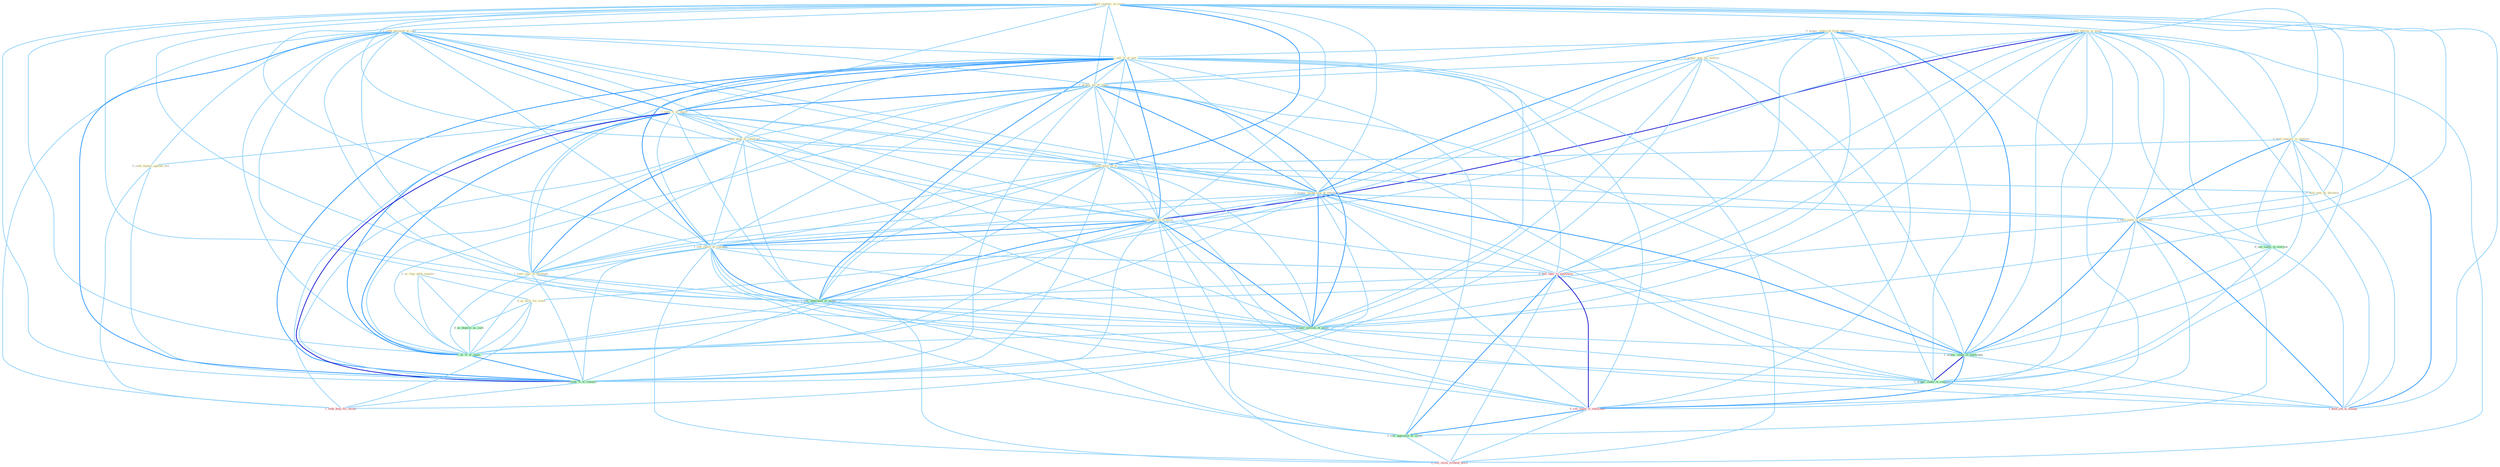 Graph G{ 
    node
    [shape=polygon,style=filled,width=.5,height=.06,color="#BDFCC9",fixedsize=true,fontsize=4,
    fontcolor="#2f4f4f"];
    {node
    [color="#ffffe0", fontcolor="#8b7d6b"] "1_hold_smatter_of_secur " "0_acquir_subscrib_from_entitynam " "1_sell_billion_in_asset " "1_seek_payment_of_cost " "1_sell_%_of_unit " "0_acquir_unit_for_million " "0_hold_summit_in_summer " "1_acquir_all_of_share " "1_seek_%_of_share " "0_seek_injunct_against_bid " "1_seen_peak_of_construct " "1_hold_posit_of_% " "1_acquir_ownership_of_entitynam " "1_sell_billion_of_asset " "0_hold_vote_by_threaten " "0_us_chip_unlik_machin " "1_sell_share_of_compani " "0_us_term_for_train " "1_seen_case_of_incompet " "0_hold_meet_in_entitynam "}
{node [color="#fff0f5", fontcolor="#b22222"] "0_sell_oper_to_entitynam " "0_sell_stake_to_entitynam " "1_hold_job_in_manag " "0_sell_stock_without_hitch " "1_seek_help_for_owner "}
edge [color="#B0E2FF"];

	"1_hold_smatter_of_secur " -- "1_seek_payment_of_cost " [w="1", color="#87cefa" ];
	"1_hold_smatter_of_secur " -- "1_sell_%_of_unit " [w="1", color="#87cefa" ];
	"1_hold_smatter_of_secur " -- "0_hold_summit_in_summer " [w="1", color="#87cefa" ];
	"1_hold_smatter_of_secur " -- "1_acquir_all_of_share " [w="1", color="#87cefa" ];
	"1_hold_smatter_of_secur " -- "1_seek_%_of_share " [w="1", color="#87cefa" ];
	"1_hold_smatter_of_secur " -- "1_seen_peak_of_construct " [w="1", color="#87cefa" ];
	"1_hold_smatter_of_secur " -- "1_hold_posit_of_% " [w="2", color="#1e90ff" , len=0.8];
	"1_hold_smatter_of_secur " -- "1_acquir_ownership_of_entitynam " [w="1", color="#87cefa" ];
	"1_hold_smatter_of_secur " -- "1_sell_billion_of_asset " [w="1", color="#87cefa" ];
	"1_hold_smatter_of_secur " -- "0_hold_vote_by_threaten " [w="1", color="#87cefa" ];
	"1_hold_smatter_of_secur " -- "1_sell_share_of_compani " [w="1", color="#87cefa" ];
	"1_hold_smatter_of_secur " -- "1_seen_case_of_incompet " [w="1", color="#87cefa" ];
	"1_hold_smatter_of_secur " -- "0_hold_meet_in_entitynam " [w="1", color="#87cefa" ];
	"1_hold_smatter_of_secur " -- "1_sell_othernum_of_model " [w="1", color="#87cefa" ];
	"1_hold_smatter_of_secur " -- "1_acquir_million_of_asset " [w="1", color="#87cefa" ];
	"1_hold_smatter_of_secur " -- "1_us_%_of_capac " [w="1", color="#87cefa" ];
	"1_hold_smatter_of_secur " -- "1_hold_job_in_manag " [w="1", color="#87cefa" ];
	"1_hold_smatter_of_secur " -- "1_seek_%_of_concern " [w="1", color="#87cefa" ];
	"0_acquir_subscrib_from_entitynam " -- "0_acquir_unit_for_million " [w="1", color="#87cefa" ];
	"0_acquir_subscrib_from_entitynam " -- "1_acquir_all_of_share " [w="1", color="#87cefa" ];
	"0_acquir_subscrib_from_entitynam " -- "1_acquir_ownership_of_entitynam " [w="2", color="#1e90ff" , len=0.8];
	"0_acquir_subscrib_from_entitynam " -- "0_hold_meet_in_entitynam " [w="1", color="#87cefa" ];
	"0_acquir_subscrib_from_entitynam " -- "0_sell_oper_to_entitynam " [w="1", color="#87cefa" ];
	"0_acquir_subscrib_from_entitynam " -- "1_acquir_million_of_asset " [w="1", color="#87cefa" ];
	"0_acquir_subscrib_from_entitynam " -- "1_acquir_stake_in_entitynam " [w="2", color="#1e90ff" , len=0.8];
	"0_acquir_subscrib_from_entitynam " -- "1_acquir_stake_in_compani " [w="1", color="#87cefa" ];
	"0_acquir_subscrib_from_entitynam " -- "0_sell_stake_to_entitynam " [w="1", color="#87cefa" ];
	"1_sell_billion_in_asset " -- "1_sell_%_of_unit " [w="1", color="#87cefa" ];
	"1_sell_billion_in_asset " -- "0_hold_summit_in_summer " [w="1", color="#87cefa" ];
	"1_sell_billion_in_asset " -- "1_sell_billion_of_asset " [w="3", color="#0000cd" , len=0.6];
	"1_sell_billion_in_asset " -- "1_sell_share_of_compani " [w="1", color="#87cefa" ];
	"1_sell_billion_in_asset " -- "0_hold_meet_in_entitynam " [w="1", color="#87cefa" ];
	"1_sell_billion_in_asset " -- "0_sell_oper_to_entitynam " [w="1", color="#87cefa" ];
	"1_sell_billion_in_asset " -- "1_sell_othernum_of_model " [w="1", color="#87cefa" ];
	"1_sell_billion_in_asset " -- "0_see_vaniti_in_everyon " [w="1", color="#87cefa" ];
	"1_sell_billion_in_asset " -- "1_acquir_million_of_asset " [w="1", color="#87cefa" ];
	"1_sell_billion_in_asset " -- "1_acquir_stake_in_entitynam " [w="1", color="#87cefa" ];
	"1_sell_billion_in_asset " -- "1_acquir_stake_in_compani " [w="1", color="#87cefa" ];
	"1_sell_billion_in_asset " -- "0_sell_stake_to_entitynam " [w="1", color="#87cefa" ];
	"1_sell_billion_in_asset " -- "1_sell_approach_to_client " [w="1", color="#87cefa" ];
	"1_sell_billion_in_asset " -- "1_hold_job_in_manag " [w="1", color="#87cefa" ];
	"1_sell_billion_in_asset " -- "0_sell_stock_without_hitch " [w="1", color="#87cefa" ];
	"1_seek_payment_of_cost " -- "1_sell_%_of_unit " [w="1", color="#87cefa" ];
	"1_seek_payment_of_cost " -- "1_acquir_all_of_share " [w="1", color="#87cefa" ];
	"1_seek_payment_of_cost " -- "1_seek_%_of_share " [w="2", color="#1e90ff" , len=0.8];
	"1_seek_payment_of_cost " -- "0_seek_injunct_against_bid " [w="1", color="#87cefa" ];
	"1_seek_payment_of_cost " -- "1_seen_peak_of_construct " [w="1", color="#87cefa" ];
	"1_seek_payment_of_cost " -- "1_hold_posit_of_% " [w="1", color="#87cefa" ];
	"1_seek_payment_of_cost " -- "1_acquir_ownership_of_entitynam " [w="1", color="#87cefa" ];
	"1_seek_payment_of_cost " -- "1_sell_billion_of_asset " [w="1", color="#87cefa" ];
	"1_seek_payment_of_cost " -- "1_sell_share_of_compani " [w="1", color="#87cefa" ];
	"1_seek_payment_of_cost " -- "1_seen_case_of_incompet " [w="1", color="#87cefa" ];
	"1_seek_payment_of_cost " -- "1_sell_othernum_of_model " [w="1", color="#87cefa" ];
	"1_seek_payment_of_cost " -- "1_acquir_million_of_asset " [w="1", color="#87cefa" ];
	"1_seek_payment_of_cost " -- "1_us_%_of_capac " [w="1", color="#87cefa" ];
	"1_seek_payment_of_cost " -- "1_seek_%_of_concern " [w="2", color="#1e90ff" , len=0.8];
	"1_seek_payment_of_cost " -- "1_seek_help_for_owner " [w="1", color="#87cefa" ];
	"1_sell_%_of_unit " -- "1_acquir_all_of_share " [w="1", color="#87cefa" ];
	"1_sell_%_of_unit " -- "1_seek_%_of_share " [w="2", color="#1e90ff" , len=0.8];
	"1_sell_%_of_unit " -- "1_seen_peak_of_construct " [w="1", color="#87cefa" ];
	"1_sell_%_of_unit " -- "1_hold_posit_of_% " [w="1", color="#87cefa" ];
	"1_sell_%_of_unit " -- "1_acquir_ownership_of_entitynam " [w="1", color="#87cefa" ];
	"1_sell_%_of_unit " -- "1_sell_billion_of_asset " [w="2", color="#1e90ff" , len=0.8];
	"1_sell_%_of_unit " -- "1_sell_share_of_compani " [w="2", color="#1e90ff" , len=0.8];
	"1_sell_%_of_unit " -- "1_seen_case_of_incompet " [w="1", color="#87cefa" ];
	"1_sell_%_of_unit " -- "0_sell_oper_to_entitynam " [w="1", color="#87cefa" ];
	"1_sell_%_of_unit " -- "1_sell_othernum_of_model " [w="2", color="#1e90ff" , len=0.8];
	"1_sell_%_of_unit " -- "1_acquir_million_of_asset " [w="1", color="#87cefa" ];
	"1_sell_%_of_unit " -- "0_sell_stake_to_entitynam " [w="1", color="#87cefa" ];
	"1_sell_%_of_unit " -- "1_us_%_of_capac " [w="2", color="#1e90ff" , len=0.8];
	"1_sell_%_of_unit " -- "1_sell_approach_to_client " [w="1", color="#87cefa" ];
	"1_sell_%_of_unit " -- "0_sell_stock_without_hitch " [w="1", color="#87cefa" ];
	"1_sell_%_of_unit " -- "1_seek_%_of_concern " [w="2", color="#1e90ff" , len=0.8];
	"0_acquir_unit_for_million " -- "1_acquir_all_of_share " [w="1", color="#87cefa" ];
	"0_acquir_unit_for_million " -- "1_acquir_ownership_of_entitynam " [w="1", color="#87cefa" ];
	"0_acquir_unit_for_million " -- "0_us_term_for_train " [w="1", color="#87cefa" ];
	"0_acquir_unit_for_million " -- "1_acquir_million_of_asset " [w="1", color="#87cefa" ];
	"0_acquir_unit_for_million " -- "1_acquir_stake_in_entitynam " [w="1", color="#87cefa" ];
	"0_acquir_unit_for_million " -- "1_acquir_stake_in_compani " [w="1", color="#87cefa" ];
	"0_acquir_unit_for_million " -- "1_seek_help_for_owner " [w="1", color="#87cefa" ];
	"0_hold_summit_in_summer " -- "1_hold_posit_of_% " [w="1", color="#87cefa" ];
	"0_hold_summit_in_summer " -- "0_hold_vote_by_threaten " [w="1", color="#87cefa" ];
	"0_hold_summit_in_summer " -- "0_hold_meet_in_entitynam " [w="2", color="#1e90ff" , len=0.8];
	"0_hold_summit_in_summer " -- "0_see_vaniti_in_everyon " [w="1", color="#87cefa" ];
	"0_hold_summit_in_summer " -- "1_acquir_stake_in_entitynam " [w="1", color="#87cefa" ];
	"0_hold_summit_in_summer " -- "1_acquir_stake_in_compani " [w="1", color="#87cefa" ];
	"0_hold_summit_in_summer " -- "1_hold_job_in_manag " [w="2", color="#1e90ff" , len=0.8];
	"1_acquir_all_of_share " -- "1_seek_%_of_share " [w="2", color="#1e90ff" , len=0.8];
	"1_acquir_all_of_share " -- "1_seen_peak_of_construct " [w="1", color="#87cefa" ];
	"1_acquir_all_of_share " -- "1_hold_posit_of_% " [w="1", color="#87cefa" ];
	"1_acquir_all_of_share " -- "1_acquir_ownership_of_entitynam " [w="2", color="#1e90ff" , len=0.8];
	"1_acquir_all_of_share " -- "1_sell_billion_of_asset " [w="1", color="#87cefa" ];
	"1_acquir_all_of_share " -- "1_sell_share_of_compani " [w="1", color="#87cefa" ];
	"1_acquir_all_of_share " -- "1_seen_case_of_incompet " [w="1", color="#87cefa" ];
	"1_acquir_all_of_share " -- "1_sell_othernum_of_model " [w="1", color="#87cefa" ];
	"1_acquir_all_of_share " -- "1_acquir_million_of_asset " [w="2", color="#1e90ff" , len=0.8];
	"1_acquir_all_of_share " -- "1_acquir_stake_in_entitynam " [w="1", color="#87cefa" ];
	"1_acquir_all_of_share " -- "1_acquir_stake_in_compani " [w="1", color="#87cefa" ];
	"1_acquir_all_of_share " -- "1_us_%_of_capac " [w="1", color="#87cefa" ];
	"1_acquir_all_of_share " -- "1_seek_%_of_concern " [w="1", color="#87cefa" ];
	"1_seek_%_of_share " -- "0_seek_injunct_against_bid " [w="1", color="#87cefa" ];
	"1_seek_%_of_share " -- "1_seen_peak_of_construct " [w="1", color="#87cefa" ];
	"1_seek_%_of_share " -- "1_hold_posit_of_% " [w="1", color="#87cefa" ];
	"1_seek_%_of_share " -- "1_acquir_ownership_of_entitynam " [w="1", color="#87cefa" ];
	"1_seek_%_of_share " -- "1_sell_billion_of_asset " [w="1", color="#87cefa" ];
	"1_seek_%_of_share " -- "1_sell_share_of_compani " [w="1", color="#87cefa" ];
	"1_seek_%_of_share " -- "1_seen_case_of_incompet " [w="1", color="#87cefa" ];
	"1_seek_%_of_share " -- "1_sell_othernum_of_model " [w="1", color="#87cefa" ];
	"1_seek_%_of_share " -- "1_acquir_million_of_asset " [w="1", color="#87cefa" ];
	"1_seek_%_of_share " -- "1_us_%_of_capac " [w="2", color="#1e90ff" , len=0.8];
	"1_seek_%_of_share " -- "1_seek_%_of_concern " [w="3", color="#0000cd" , len=0.6];
	"1_seek_%_of_share " -- "1_seek_help_for_owner " [w="1", color="#87cefa" ];
	"0_seek_injunct_against_bid " -- "1_seek_%_of_concern " [w="1", color="#87cefa" ];
	"0_seek_injunct_against_bid " -- "1_seek_help_for_owner " [w="1", color="#87cefa" ];
	"1_seen_peak_of_construct " -- "1_hold_posit_of_% " [w="1", color="#87cefa" ];
	"1_seen_peak_of_construct " -- "1_acquir_ownership_of_entitynam " [w="1", color="#87cefa" ];
	"1_seen_peak_of_construct " -- "1_sell_billion_of_asset " [w="1", color="#87cefa" ];
	"1_seen_peak_of_construct " -- "1_sell_share_of_compani " [w="1", color="#87cefa" ];
	"1_seen_peak_of_construct " -- "1_seen_case_of_incompet " [w="2", color="#1e90ff" , len=0.8];
	"1_seen_peak_of_construct " -- "1_sell_othernum_of_model " [w="1", color="#87cefa" ];
	"1_seen_peak_of_construct " -- "1_acquir_million_of_asset " [w="1", color="#87cefa" ];
	"1_seen_peak_of_construct " -- "1_us_%_of_capac " [w="1", color="#87cefa" ];
	"1_seen_peak_of_construct " -- "1_seek_%_of_concern " [w="1", color="#87cefa" ];
	"1_hold_posit_of_% " -- "1_acquir_ownership_of_entitynam " [w="1", color="#87cefa" ];
	"1_hold_posit_of_% " -- "1_sell_billion_of_asset " [w="1", color="#87cefa" ];
	"1_hold_posit_of_% " -- "0_hold_vote_by_threaten " [w="1", color="#87cefa" ];
	"1_hold_posit_of_% " -- "1_sell_share_of_compani " [w="1", color="#87cefa" ];
	"1_hold_posit_of_% " -- "1_seen_case_of_incompet " [w="1", color="#87cefa" ];
	"1_hold_posit_of_% " -- "0_hold_meet_in_entitynam " [w="1", color="#87cefa" ];
	"1_hold_posit_of_% " -- "1_sell_othernum_of_model " [w="1", color="#87cefa" ];
	"1_hold_posit_of_% " -- "1_acquir_million_of_asset " [w="1", color="#87cefa" ];
	"1_hold_posit_of_% " -- "1_us_%_of_capac " [w="1", color="#87cefa" ];
	"1_hold_posit_of_% " -- "1_hold_job_in_manag " [w="1", color="#87cefa" ];
	"1_hold_posit_of_% " -- "1_seek_%_of_concern " [w="1", color="#87cefa" ];
	"1_acquir_ownership_of_entitynam " -- "1_sell_billion_of_asset " [w="1", color="#87cefa" ];
	"1_acquir_ownership_of_entitynam " -- "1_sell_share_of_compani " [w="1", color="#87cefa" ];
	"1_acquir_ownership_of_entitynam " -- "1_seen_case_of_incompet " [w="1", color="#87cefa" ];
	"1_acquir_ownership_of_entitynam " -- "0_hold_meet_in_entitynam " [w="1", color="#87cefa" ];
	"1_acquir_ownership_of_entitynam " -- "0_sell_oper_to_entitynam " [w="1", color="#87cefa" ];
	"1_acquir_ownership_of_entitynam " -- "1_sell_othernum_of_model " [w="1", color="#87cefa" ];
	"1_acquir_ownership_of_entitynam " -- "1_acquir_million_of_asset " [w="2", color="#1e90ff" , len=0.8];
	"1_acquir_ownership_of_entitynam " -- "1_acquir_stake_in_entitynam " [w="2", color="#1e90ff" , len=0.8];
	"1_acquir_ownership_of_entitynam " -- "1_acquir_stake_in_compani " [w="1", color="#87cefa" ];
	"1_acquir_ownership_of_entitynam " -- "0_sell_stake_to_entitynam " [w="1", color="#87cefa" ];
	"1_acquir_ownership_of_entitynam " -- "1_us_%_of_capac " [w="1", color="#87cefa" ];
	"1_acquir_ownership_of_entitynam " -- "1_seek_%_of_concern " [w="1", color="#87cefa" ];
	"1_sell_billion_of_asset " -- "1_sell_share_of_compani " [w="2", color="#1e90ff" , len=0.8];
	"1_sell_billion_of_asset " -- "1_seen_case_of_incompet " [w="1", color="#87cefa" ];
	"1_sell_billion_of_asset " -- "0_sell_oper_to_entitynam " [w="1", color="#87cefa" ];
	"1_sell_billion_of_asset " -- "1_sell_othernum_of_model " [w="2", color="#1e90ff" , len=0.8];
	"1_sell_billion_of_asset " -- "1_acquir_million_of_asset " [w="2", color="#1e90ff" , len=0.8];
	"1_sell_billion_of_asset " -- "0_sell_stake_to_entitynam " [w="1", color="#87cefa" ];
	"1_sell_billion_of_asset " -- "1_us_%_of_capac " [w="1", color="#87cefa" ];
	"1_sell_billion_of_asset " -- "1_sell_approach_to_client " [w="1", color="#87cefa" ];
	"1_sell_billion_of_asset " -- "0_sell_stock_without_hitch " [w="1", color="#87cefa" ];
	"1_sell_billion_of_asset " -- "1_seek_%_of_concern " [w="1", color="#87cefa" ];
	"0_hold_vote_by_threaten " -- "0_hold_meet_in_entitynam " [w="1", color="#87cefa" ];
	"0_hold_vote_by_threaten " -- "1_hold_job_in_manag " [w="1", color="#87cefa" ];
	"0_us_chip_unlik_machin " -- "0_us_term_for_train " [w="1", color="#87cefa" ];
	"0_us_chip_unlik_machin " -- "0_us_deposit_as_cach " [w="1", color="#87cefa" ];
	"0_us_chip_unlik_machin " -- "1_us_%_of_capac " [w="1", color="#87cefa" ];
	"1_sell_share_of_compani " -- "1_seen_case_of_incompet " [w="1", color="#87cefa" ];
	"1_sell_share_of_compani " -- "0_sell_oper_to_entitynam " [w="1", color="#87cefa" ];
	"1_sell_share_of_compani " -- "1_sell_othernum_of_model " [w="2", color="#1e90ff" , len=0.8];
	"1_sell_share_of_compani " -- "1_acquir_million_of_asset " [w="1", color="#87cefa" ];
	"1_sell_share_of_compani " -- "1_acquir_stake_in_compani " [w="1", color="#87cefa" ];
	"1_sell_share_of_compani " -- "0_sell_stake_to_entitynam " [w="1", color="#87cefa" ];
	"1_sell_share_of_compani " -- "1_us_%_of_capac " [w="1", color="#87cefa" ];
	"1_sell_share_of_compani " -- "1_sell_approach_to_client " [w="1", color="#87cefa" ];
	"1_sell_share_of_compani " -- "0_sell_stock_without_hitch " [w="1", color="#87cefa" ];
	"1_sell_share_of_compani " -- "1_seek_%_of_concern " [w="1", color="#87cefa" ];
	"0_us_term_for_train " -- "0_us_deposit_as_cach " [w="1", color="#87cefa" ];
	"0_us_term_for_train " -- "1_us_%_of_capac " [w="1", color="#87cefa" ];
	"0_us_term_for_train " -- "1_seek_help_for_owner " [w="1", color="#87cefa" ];
	"1_seen_case_of_incompet " -- "1_sell_othernum_of_model " [w="1", color="#87cefa" ];
	"1_seen_case_of_incompet " -- "1_acquir_million_of_asset " [w="1", color="#87cefa" ];
	"1_seen_case_of_incompet " -- "1_us_%_of_capac " [w="1", color="#87cefa" ];
	"1_seen_case_of_incompet " -- "1_seek_%_of_concern " [w="1", color="#87cefa" ];
	"0_hold_meet_in_entitynam " -- "0_sell_oper_to_entitynam " [w="1", color="#87cefa" ];
	"0_hold_meet_in_entitynam " -- "0_see_vaniti_in_everyon " [w="1", color="#87cefa" ];
	"0_hold_meet_in_entitynam " -- "1_acquir_stake_in_entitynam " [w="2", color="#1e90ff" , len=0.8];
	"0_hold_meet_in_entitynam " -- "1_acquir_stake_in_compani " [w="1", color="#87cefa" ];
	"0_hold_meet_in_entitynam " -- "0_sell_stake_to_entitynam " [w="1", color="#87cefa" ];
	"0_hold_meet_in_entitynam " -- "1_hold_job_in_manag " [w="2", color="#1e90ff" , len=0.8];
	"0_sell_oper_to_entitynam " -- "1_sell_othernum_of_model " [w="1", color="#87cefa" ];
	"0_sell_oper_to_entitynam " -- "1_acquir_stake_in_entitynam " [w="1", color="#87cefa" ];
	"0_sell_oper_to_entitynam " -- "0_sell_stake_to_entitynam " [w="3", color="#0000cd" , len=0.6];
	"0_sell_oper_to_entitynam " -- "1_sell_approach_to_client " [w="2", color="#1e90ff" , len=0.8];
	"0_sell_oper_to_entitynam " -- "0_sell_stock_without_hitch " [w="1", color="#87cefa" ];
	"1_sell_othernum_of_model " -- "1_acquir_million_of_asset " [w="1", color="#87cefa" ];
	"1_sell_othernum_of_model " -- "0_sell_stake_to_entitynam " [w="1", color="#87cefa" ];
	"1_sell_othernum_of_model " -- "1_us_%_of_capac " [w="1", color="#87cefa" ];
	"1_sell_othernum_of_model " -- "1_sell_approach_to_client " [w="1", color="#87cefa" ];
	"1_sell_othernum_of_model " -- "0_sell_stock_without_hitch " [w="1", color="#87cefa" ];
	"1_sell_othernum_of_model " -- "1_seek_%_of_concern " [w="1", color="#87cefa" ];
	"0_see_vaniti_in_everyon " -- "1_acquir_stake_in_entitynam " [w="1", color="#87cefa" ];
	"0_see_vaniti_in_everyon " -- "1_acquir_stake_in_compani " [w="1", color="#87cefa" ];
	"0_see_vaniti_in_everyon " -- "1_hold_job_in_manag " [w="1", color="#87cefa" ];
	"1_acquir_million_of_asset " -- "1_acquir_stake_in_entitynam " [w="1", color="#87cefa" ];
	"1_acquir_million_of_asset " -- "1_acquir_stake_in_compani " [w="1", color="#87cefa" ];
	"1_acquir_million_of_asset " -- "1_us_%_of_capac " [w="1", color="#87cefa" ];
	"1_acquir_million_of_asset " -- "1_seek_%_of_concern " [w="1", color="#87cefa" ];
	"0_us_deposit_as_cach " -- "1_us_%_of_capac " [w="1", color="#87cefa" ];
	"1_acquir_stake_in_entitynam " -- "1_acquir_stake_in_compani " [w="3", color="#0000cd" , len=0.6];
	"1_acquir_stake_in_entitynam " -- "0_sell_stake_to_entitynam " [w="2", color="#1e90ff" , len=0.8];
	"1_acquir_stake_in_entitynam " -- "1_hold_job_in_manag " [w="1", color="#87cefa" ];
	"1_acquir_stake_in_compani " -- "0_sell_stake_to_entitynam " [w="1", color="#87cefa" ];
	"1_acquir_stake_in_compani " -- "1_hold_job_in_manag " [w="1", color="#87cefa" ];
	"0_sell_stake_to_entitynam " -- "1_sell_approach_to_client " [w="2", color="#1e90ff" , len=0.8];
	"0_sell_stake_to_entitynam " -- "0_sell_stock_without_hitch " [w="1", color="#87cefa" ];
	"1_us_%_of_capac " -- "1_seek_%_of_concern " [w="2", color="#1e90ff" , len=0.8];
	"1_sell_approach_to_client " -- "0_sell_stock_without_hitch " [w="1", color="#87cefa" ];
	"1_seek_%_of_concern " -- "1_seek_help_for_owner " [w="1", color="#87cefa" ];
}
